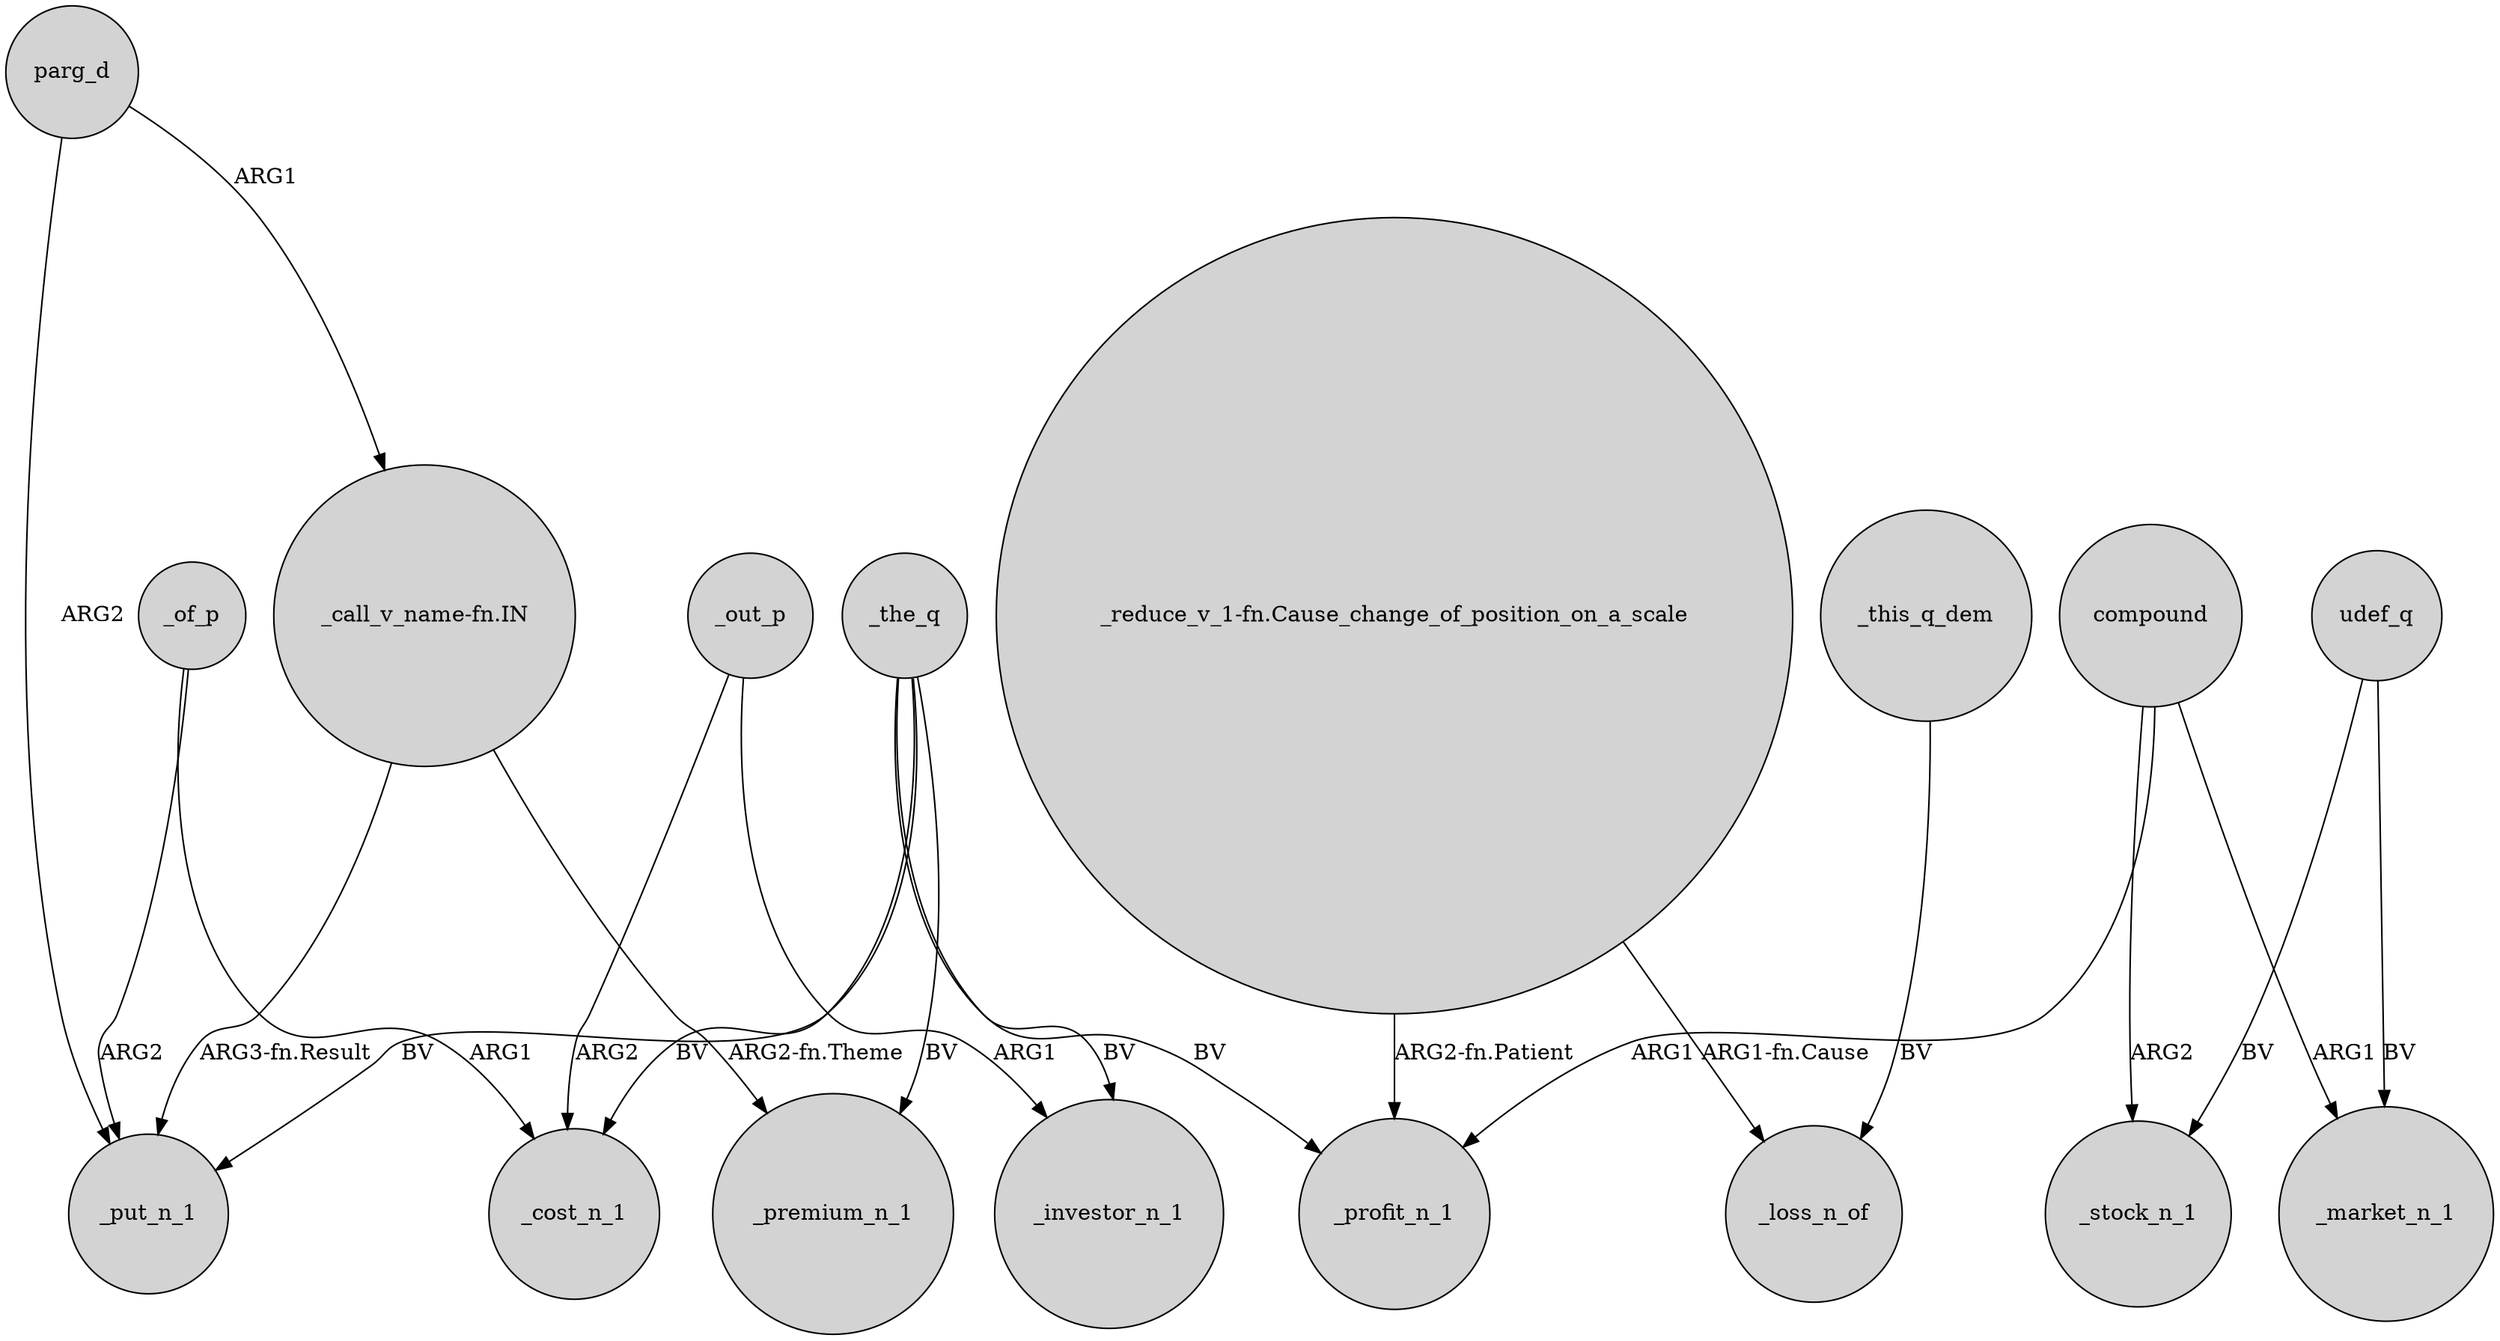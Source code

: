 digraph {
	node [shape=circle style=filled]
	_the_q -> _put_n_1 [label=BV]
	"_reduce_v_1-fn.Cause_change_of_position_on_a_scale" -> _loss_n_of [label="ARG1-fn.Cause"]
	_this_q_dem -> _loss_n_of [label=BV]
	_the_q -> _investor_n_1 [label=BV]
	compound -> _profit_n_1 [label=ARG1]
	udef_q -> _market_n_1 [label=BV]
	"_reduce_v_1-fn.Cause_change_of_position_on_a_scale" -> _profit_n_1 [label="ARG2-fn.Patient"]
	_of_p -> _put_n_1 [label=ARG2]
	_the_q -> _cost_n_1 [label=BV]
	_of_p -> _cost_n_1 [label=ARG1]
	compound -> _stock_n_1 [label=ARG2]
	parg_d -> _put_n_1 [label=ARG2]
	parg_d -> "_call_v_name-fn.IN" [label=ARG1]
	_out_p -> _investor_n_1 [label=ARG1]
	"_call_v_name-fn.IN" -> _premium_n_1 [label="ARG2-fn.Theme"]
	udef_q -> _stock_n_1 [label=BV]
	_the_q -> _profit_n_1 [label=BV]
	_out_p -> _cost_n_1 [label=ARG2]
	_the_q -> _premium_n_1 [label=BV]
	compound -> _market_n_1 [label=ARG1]
	"_call_v_name-fn.IN" -> _put_n_1 [label="ARG3-fn.Result"]
}
